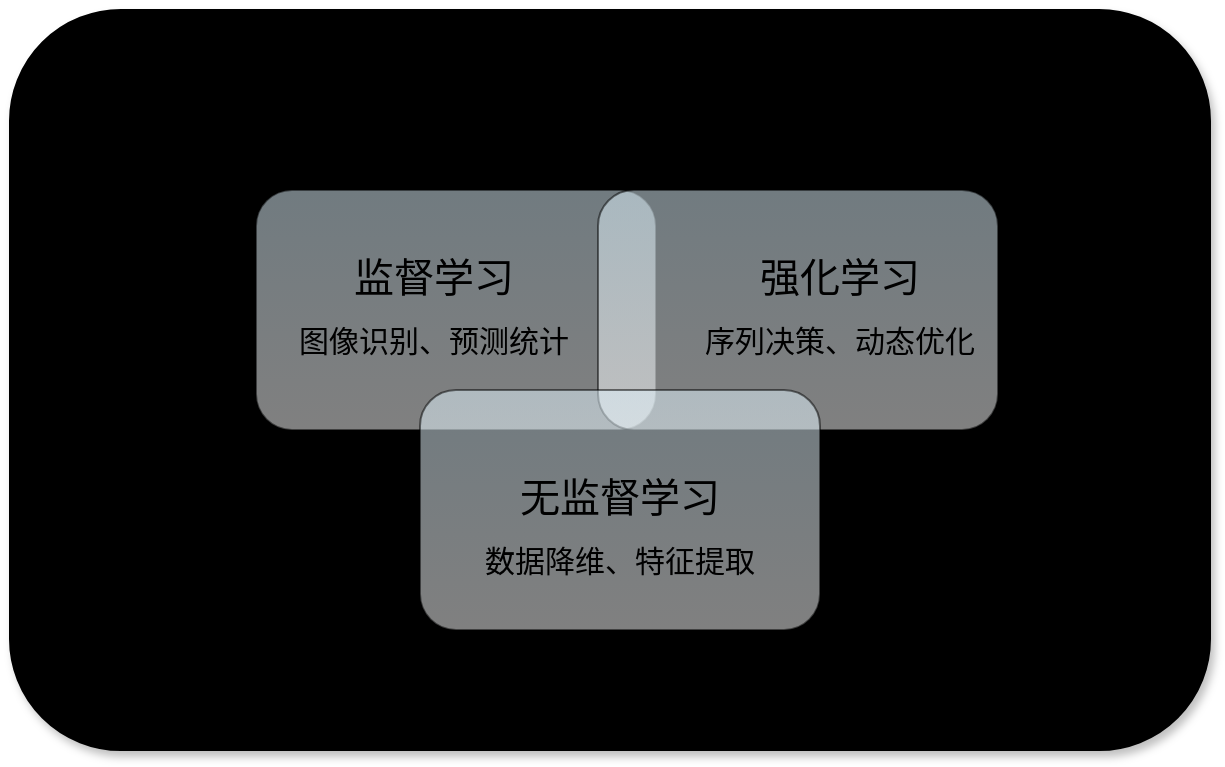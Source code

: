 <mxfile version="26.1.1">
  <diagram name="第 1 页" id="Zdgfmw_aMyUBggaqdxxg">
    <mxGraphModel dx="1050" dy="522" grid="1" gridSize="10" guides="1" tooltips="1" connect="1" arrows="1" fold="1" page="1" pageScale="1" pageWidth="827" pageHeight="1169" math="0" shadow="0">
      <root>
        <mxCell id="0" />
        <mxCell id="1" parent="0" />
        <mxCell id="o-w49enw5CKkFs7Kxk6n-1" value="" style="rounded=1;whiteSpace=wrap;html=1;shadow=1;gradientColor=light-dark(#E3F6FF,#081B1C);gradientDirection=north;" vertex="1" parent="1">
          <mxGeometry x="120" y="130" width="600" height="370" as="geometry" />
        </mxCell>
        <mxCell id="o-w49enw5CKkFs7Kxk6n-2" value="&lt;font style=&quot;font-size: 20px;&quot;&gt;人工智能&lt;/font&gt;" style="text;strokeColor=none;align=center;fillColor=none;html=1;verticalAlign=middle;whiteSpace=wrap;rounded=0;" vertex="1" parent="1">
          <mxGeometry x="369" y="137" width="100" height="30" as="geometry" />
        </mxCell>
        <mxCell id="o-w49enw5CKkFs7Kxk6n-3" value="" style="rounded=1;whiteSpace=wrap;html=1;shadow=1;gradientColor=light-dark(#e1f5ff, #00404B);gradientDirection=north;" vertex="1" parent="1">
          <mxGeometry x="180" y="172" width="490" height="300" as="geometry" />
        </mxCell>
        <mxCell id="o-w49enw5CKkFs7Kxk6n-5" value="" style="rounded=1;whiteSpace=wrap;html=1;opacity=50;gradientColor=#E1F5FF;gradientDirection=north;" vertex="1" parent="1">
          <mxGeometry x="243" y="220" width="200" height="120" as="geometry" />
        </mxCell>
        <mxCell id="o-w49enw5CKkFs7Kxk6n-6" value="" style="rounded=1;whiteSpace=wrap;html=1;opacity=50;gradientColor=#E1F5FF;gradientDirection=north;" vertex="1" parent="1">
          <mxGeometry x="414" y="220" width="200" height="120" as="geometry" />
        </mxCell>
        <mxCell id="o-w49enw5CKkFs7Kxk6n-8" value="" style="rounded=1;whiteSpace=wrap;html=1;opacity=50;gradientColor=#E1F5FF;gradientDirection=north;" vertex="1" parent="1">
          <mxGeometry x="325" y="320" width="200" height="120" as="geometry" />
        </mxCell>
        <mxCell id="o-w49enw5CKkFs7Kxk6n-9" value="&lt;font style=&quot;font-size: 20px;&quot;&gt;机器学习&lt;/font&gt;" style="text;strokeColor=none;align=center;fillColor=none;html=1;verticalAlign=middle;whiteSpace=wrap;rounded=0;" vertex="1" parent="1">
          <mxGeometry x="369" y="180" width="100" height="30" as="geometry" />
        </mxCell>
        <mxCell id="o-w49enw5CKkFs7Kxk6n-10" value="&lt;font style=&quot;&quot;&gt;&lt;span style=&quot;font-size: 20px;&quot;&gt;监督学习&lt;/span&gt;&lt;br&gt;&lt;/font&gt;" style="text;strokeColor=none;align=center;fillColor=none;html=1;verticalAlign=middle;whiteSpace=wrap;rounded=0;" vertex="1" parent="1">
          <mxGeometry x="256.5" y="250" width="150" height="25" as="geometry" />
        </mxCell>
        <mxCell id="o-w49enw5CKkFs7Kxk6n-11" value="&lt;span style=&quot;font-size: 15px;&quot;&gt;图像识别、预测统计&lt;/span&gt;" style="text;strokeColor=none;align=center;fillColor=none;html=1;verticalAlign=middle;whiteSpace=wrap;rounded=0;" vertex="1" parent="1">
          <mxGeometry x="261.5" y="280" width="140" height="30" as="geometry" />
        </mxCell>
        <mxCell id="o-w49enw5CKkFs7Kxk6n-12" value="&lt;font style=&quot;&quot;&gt;&lt;span style=&quot;font-size: 20px;&quot;&gt;强化学习&lt;/span&gt;&lt;br&gt;&lt;/font&gt;" style="text;strokeColor=none;align=center;fillColor=none;html=1;verticalAlign=middle;whiteSpace=wrap;rounded=0;" vertex="1" parent="1">
          <mxGeometry x="460" y="250" width="150" height="25" as="geometry" />
        </mxCell>
        <mxCell id="o-w49enw5CKkFs7Kxk6n-13" value="&lt;span style=&quot;font-size: 15px;&quot;&gt;序列决策、动态优化&lt;/span&gt;" style="text;strokeColor=none;align=center;fillColor=none;html=1;verticalAlign=middle;whiteSpace=wrap;rounded=0;" vertex="1" parent="1">
          <mxGeometry x="465" y="280" width="140" height="30" as="geometry" />
        </mxCell>
        <mxCell id="o-w49enw5CKkFs7Kxk6n-14" value="&lt;font style=&quot;&quot;&gt;&lt;span style=&quot;font-size: 20px;&quot;&gt;无监督学习&lt;/span&gt;&lt;br&gt;&lt;/font&gt;" style="text;strokeColor=none;align=center;fillColor=none;html=1;verticalAlign=middle;whiteSpace=wrap;rounded=0;" vertex="1" parent="1">
          <mxGeometry x="350" y="360" width="150" height="25" as="geometry" />
        </mxCell>
        <mxCell id="o-w49enw5CKkFs7Kxk6n-15" value="&lt;span style=&quot;font-size: 15px;&quot;&gt;数据降维、特征提取&lt;/span&gt;" style="text;strokeColor=none;align=center;fillColor=none;html=1;verticalAlign=middle;whiteSpace=wrap;rounded=0;" vertex="1" parent="1">
          <mxGeometry x="355" y="390" width="140" height="30" as="geometry" />
        </mxCell>
      </root>
    </mxGraphModel>
  </diagram>
</mxfile>
